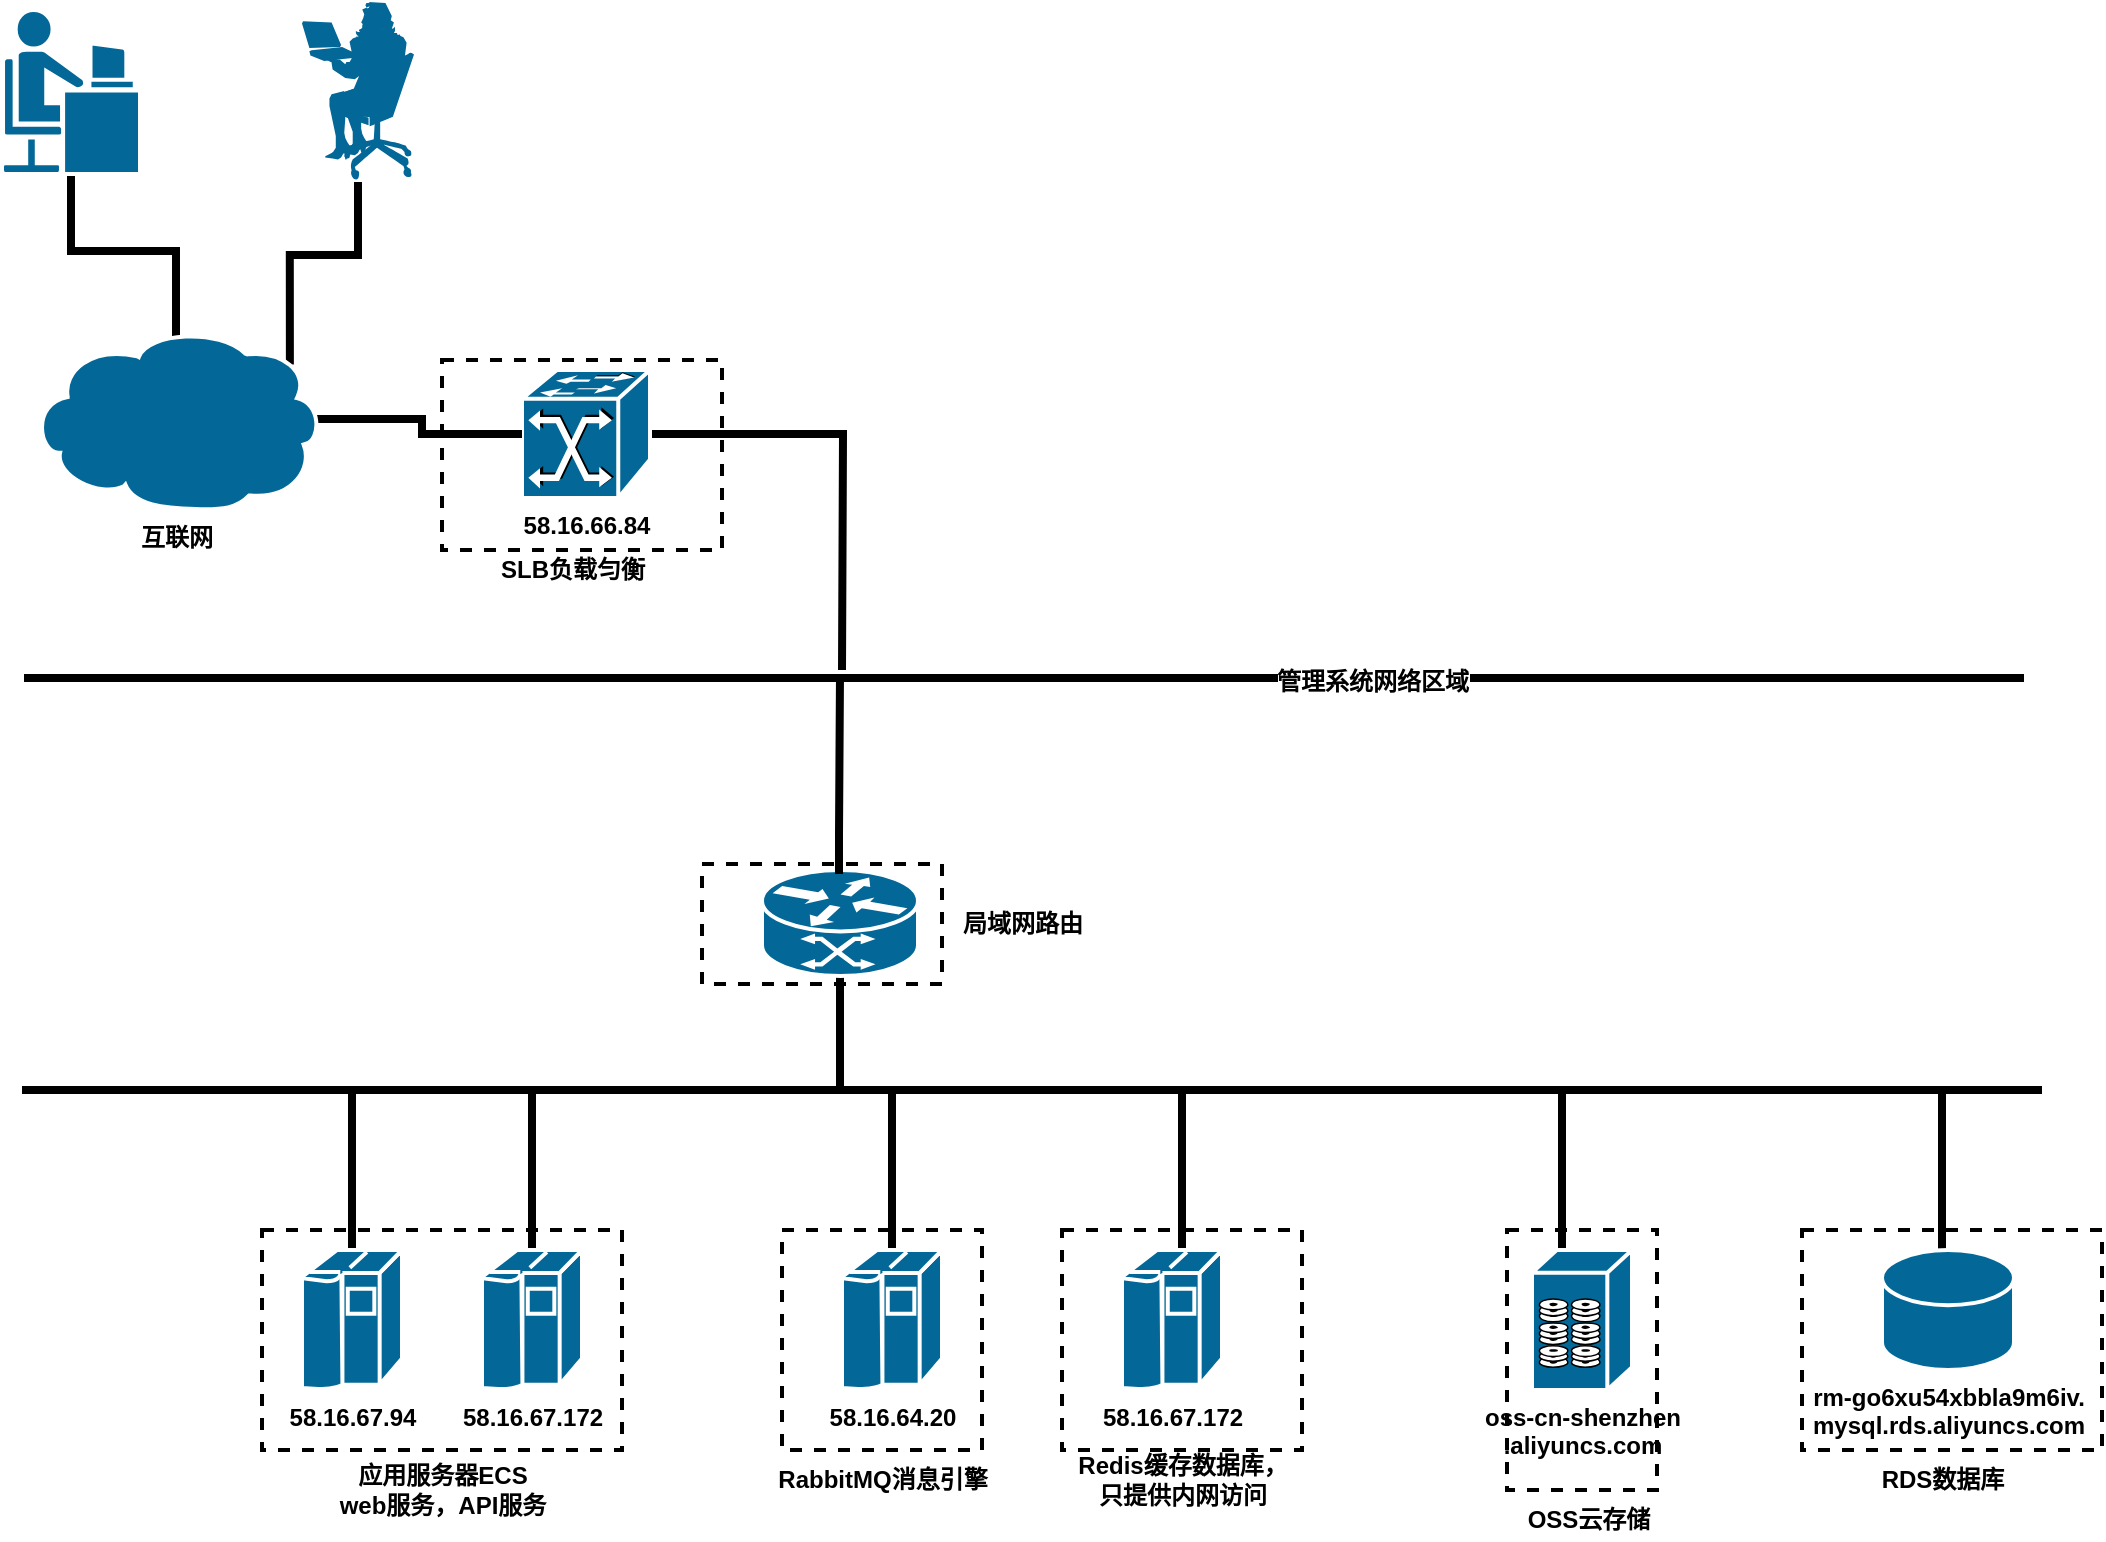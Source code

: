<mxfile version="12.9.0" type="github"><diagram name="Page-1" id="822b0af5-4adb-64df-f703-e8dfc1f81529"><mxGraphModel dx="1279" dy="1915" grid="1" gridSize="10" guides="1" tooltips="1" connect="1" arrows="1" fold="1" page="1" pageScale="1" pageWidth="1100" pageHeight="850" background="#ffffff" math="0" shadow="0"><root><mxCell id="0"/><mxCell id="1" parent="0"/><mxCell id="QJb0ZczrEnW7nAywusUt-61" value="" style="rounded=0;whiteSpace=wrap;html=1;dashed=1;strokeWidth=2;" vertex="1" parent="1"><mxGeometry x="380" y="87" width="120" height="60" as="geometry"/></mxCell><mxCell id="QJb0ZczrEnW7nAywusUt-54" value="" style="rounded=0;whiteSpace=wrap;html=1;dashed=1;strokeWidth=2;fontStyle=1" vertex="1" parent="1"><mxGeometry x="250" y="-165" width="140" height="95" as="geometry"/></mxCell><mxCell id="QJb0ZczrEnW7nAywusUt-44" value="" style="rounded=0;whiteSpace=wrap;html=1;dashed=1;strokeWidth=2;fontStyle=1" vertex="1" parent="1"><mxGeometry x="560" y="270" width="120" height="110" as="geometry"/></mxCell><mxCell id="QJb0ZczrEnW7nAywusUt-42" value="" style="rounded=0;whiteSpace=wrap;html=1;dashed=1;strokeWidth=2;fontStyle=1" vertex="1" parent="1"><mxGeometry x="930" y="270" width="150" height="110" as="geometry"/></mxCell><mxCell id="QJb0ZczrEnW7nAywusUt-38" value="" style="rounded=0;whiteSpace=wrap;html=1;dashed=1;strokeWidth=2;fontStyle=1" vertex="1" parent="1"><mxGeometry x="420" y="270" width="100" height="110" as="geometry"/></mxCell><mxCell id="QJb0ZczrEnW7nAywusUt-35" value="" style="rounded=0;whiteSpace=wrap;html=1;dashed=1;strokeWidth=2;fontStyle=1" vertex="1" parent="1"><mxGeometry x="782.5" y="270" width="75" height="130" as="geometry"/></mxCell><mxCell id="QJb0ZczrEnW7nAywusUt-32" value="" style="rounded=0;whiteSpace=wrap;html=1;dashed=1;strokeWidth=2;fontStyle=1" vertex="1" parent="1"><mxGeometry x="160" y="270" width="180" height="110" as="geometry"/></mxCell><mxCell id="QJb0ZczrEnW7nAywusUt-4" value="" style="endArrow=none;html=1;strokeWidth=4;edgeStyle=orthogonalEdgeStyle;fontStyle=1" edge="1" parent="1"><mxGeometry width="50" height="50" relative="1" as="geometry"><mxPoint x="40" y="200" as="sourcePoint"/><mxPoint x="1050" y="200" as="targetPoint"/></mxGeometry></mxCell><mxCell id="QJb0ZczrEnW7nAywusUt-7" style="edgeStyle=orthogonalEdgeStyle;rounded=0;orthogonalLoop=1;jettySize=auto;html=1;exitX=0.5;exitY=1;exitDx=0;exitDy=0;exitPerimeter=0;strokeWidth=4;endArrow=none;endFill=0;fontStyle=1" edge="1" parent="1" source="QJb0ZczrEnW7nAywusUt-6"><mxGeometry relative="1" as="geometry"><mxPoint x="449" y="200" as="targetPoint"/></mxGeometry></mxCell><mxCell id="QJb0ZczrEnW7nAywusUt-6" value="" style="shape=mxgraph.cisco.routers.atm_router;html=1;pointerEvents=1;dashed=0;fillColor=#036897;strokeColor=#ffffff;strokeWidth=2;verticalLabelPosition=bottom;verticalAlign=top;align=center;outlineConnect=0;fontStyle=1" vertex="1" parent="1"><mxGeometry x="410" y="90" width="78" height="53" as="geometry"/></mxCell><mxCell id="QJb0ZczrEnW7nAywusUt-14" style="edgeStyle=orthogonalEdgeStyle;rounded=0;orthogonalLoop=1;jettySize=auto;html=1;endArrow=none;endFill=0;strokeWidth=4;exitX=0.5;exitY=0;exitDx=0;exitDy=0;exitPerimeter=0;fontStyle=1" edge="1" parent="1" source="QJb0ZczrEnW7nAywusUt-8"><mxGeometry relative="1" as="geometry"><mxPoint x="205" y="200" as="targetPoint"/><mxPoint x="205" y="280" as="sourcePoint"/></mxGeometry></mxCell><mxCell id="QJb0ZczrEnW7nAywusUt-8" value="58.16.67.94" style="shape=mxgraph.cisco.computers_and_peripherals.ibm_mainframe;html=1;pointerEvents=1;dashed=0;fillColor=#036897;strokeColor=#ffffff;strokeWidth=2;verticalLabelPosition=bottom;verticalAlign=top;align=center;outlineConnect=0;fontStyle=1" vertex="1" parent="1"><mxGeometry x="180" y="280" width="50" height="70" as="geometry"/></mxCell><mxCell id="QJb0ZczrEnW7nAywusUt-22" style="edgeStyle=orthogonalEdgeStyle;rounded=0;orthogonalLoop=1;jettySize=auto;html=1;endArrow=none;endFill=0;strokeWidth=4;exitX=0.5;exitY=0;exitDx=0;exitDy=0;exitPerimeter=0;fontStyle=1" edge="1" parent="1" source="QJb0ZczrEnW7nAywusUt-23"><mxGeometry relative="1" as="geometry"><mxPoint x="295" y="200" as="targetPoint"/><mxPoint x="295" y="280" as="sourcePoint"/></mxGeometry></mxCell><mxCell id="QJb0ZczrEnW7nAywusUt-23" value="58.16.67.172" style="shape=mxgraph.cisco.computers_and_peripherals.ibm_mainframe;html=1;pointerEvents=1;dashed=0;fillColor=#036897;strokeColor=#ffffff;strokeWidth=2;verticalLabelPosition=bottom;verticalAlign=top;align=center;outlineConnect=0;fontStyle=1" vertex="1" parent="1"><mxGeometry x="270" y="280" width="50" height="70" as="geometry"/></mxCell><mxCell id="QJb0ZczrEnW7nAywusUt-24" style="edgeStyle=orthogonalEdgeStyle;rounded=0;orthogonalLoop=1;jettySize=auto;html=1;endArrow=none;endFill=0;strokeWidth=4;exitX=0.5;exitY=0;exitDx=0;exitDy=0;exitPerimeter=0;fontStyle=1" edge="1" parent="1" source="QJb0ZczrEnW7nAywusUt-25"><mxGeometry relative="1" as="geometry"><mxPoint x="475" y="200" as="targetPoint"/><mxPoint x="475" y="280" as="sourcePoint"/></mxGeometry></mxCell><mxCell id="QJb0ZczrEnW7nAywusUt-25" value="58.16.64.20" style="shape=mxgraph.cisco.computers_and_peripherals.ibm_mainframe;html=1;pointerEvents=1;dashed=0;fillColor=#036897;strokeColor=#ffffff;strokeWidth=2;verticalLabelPosition=bottom;verticalAlign=top;align=center;outlineConnect=0;fontStyle=1" vertex="1" parent="1"><mxGeometry x="450" y="280" width="50" height="70" as="geometry"/></mxCell><mxCell id="QJb0ZczrEnW7nAywusUt-26" style="edgeStyle=orthogonalEdgeStyle;rounded=0;orthogonalLoop=1;jettySize=auto;html=1;endArrow=none;endFill=0;strokeWidth=4;exitX=0.5;exitY=0;exitDx=0;exitDy=0;exitPerimeter=0;fontStyle=1" edge="1" parent="1"><mxGeometry relative="1" as="geometry"><mxPoint x="620" y="200" as="targetPoint"/><mxPoint x="620" y="280" as="sourcePoint"/></mxGeometry></mxCell><mxCell id="QJb0ZczrEnW7nAywusUt-27" value="58.16.67.172" style="shape=mxgraph.cisco.computers_and_peripherals.ibm_mainframe;html=1;pointerEvents=1;dashed=0;fillColor=#036897;strokeColor=#ffffff;strokeWidth=2;verticalLabelPosition=bottom;verticalAlign=top;align=center;outlineConnect=0;fontStyle=1" vertex="1" parent="1"><mxGeometry x="590" y="280" width="50" height="70" as="geometry"/></mxCell><mxCell id="QJb0ZczrEnW7nAywusUt-28" style="edgeStyle=orthogonalEdgeStyle;rounded=0;orthogonalLoop=1;jettySize=auto;html=1;endArrow=none;endFill=0;strokeWidth=4;exitX=0.5;exitY=0;exitDx=0;exitDy=0;exitPerimeter=0;fontStyle=1" edge="1" parent="1"><mxGeometry relative="1" as="geometry"><mxPoint x="810" y="200" as="targetPoint"/><mxPoint x="810" y="280" as="sourcePoint"/></mxGeometry></mxCell><mxCell id="QJb0ZczrEnW7nAywusUt-30" style="edgeStyle=orthogonalEdgeStyle;rounded=0;orthogonalLoop=1;jettySize=auto;html=1;endArrow=none;endFill=0;strokeWidth=4;exitX=0.5;exitY=0;exitDx=0;exitDy=0;exitPerimeter=0;fontStyle=1" edge="1" parent="1"><mxGeometry relative="1" as="geometry"><mxPoint x="1000" y="200" as="targetPoint"/><mxPoint x="1000" y="280" as="sourcePoint"/><Array as="points"><mxPoint x="1000" y="240"/><mxPoint x="1000" y="240"/></Array></mxGeometry></mxCell><mxCell id="QJb0ZczrEnW7nAywusUt-33" value="应用服务器ECS&lt;br&gt;web服务，API服务" style="text;html=1;align=center;verticalAlign=middle;resizable=0;points=[];autosize=1;fontStyle=1" vertex="1" parent="1"><mxGeometry x="190" y="385" width="120" height="30" as="geometry"/></mxCell><mxCell id="QJb0ZczrEnW7nAywusUt-34" value="oss-cn-shenzhen&lt;br&gt;.aliyuncs.com" style="shape=mxgraph.cisco.storage.fibre_channel_disk_subsystem;html=1;pointerEvents=1;dashed=0;fillColor=#036897;strokeColor=#ffffff;strokeWidth=2;verticalLabelPosition=bottom;verticalAlign=top;align=center;outlineConnect=0;fontStyle=1" vertex="1" parent="1"><mxGeometry x="795" y="280" width="50" height="70" as="geometry"/></mxCell><mxCell id="QJb0ZczrEnW7nAywusUt-37" value="OSS云存储" style="text;html=1;align=center;verticalAlign=middle;resizable=0;points=[];autosize=1;fontStyle=1" vertex="1" parent="1"><mxGeometry x="782.5" y="405" width="80" height="20" as="geometry"/></mxCell><mxCell id="QJb0ZczrEnW7nAywusUt-40" value="RabbitMQ消息引擎" style="text;html=1;align=center;verticalAlign=middle;resizable=0;points=[];autosize=1;fontStyle=1" vertex="1" parent="1"><mxGeometry x="410" y="385" width="120" height="20" as="geometry"/></mxCell><mxCell id="QJb0ZczrEnW7nAywusUt-41" value="&lt;div&gt;rm-go6xu54xbbla9m6iv.&lt;/div&gt;&lt;div&gt;mysql.rds.aliyuncs.com&lt;/div&gt;&lt;div&gt;&lt;br&gt;&lt;/div&gt;" style="shape=mxgraph.cisco.storage.relational_database;html=1;pointerEvents=1;dashed=0;fillColor=#036897;strokeColor=#ffffff;strokeWidth=2;verticalLabelPosition=bottom;verticalAlign=top;align=center;outlineConnect=0;fontStyle=1" vertex="1" parent="1"><mxGeometry x="970" y="280" width="66" height="60" as="geometry"/></mxCell><mxCell id="QJb0ZczrEnW7nAywusUt-43" value="RDS数据库" style="text;html=1;align=center;verticalAlign=middle;resizable=0;points=[];autosize=1;fontStyle=1" vertex="1" parent="1"><mxGeometry x="960" y="385" width="80" height="20" as="geometry"/></mxCell><mxCell id="QJb0ZczrEnW7nAywusUt-45" value="Redis缓存数据库，&lt;br&gt;只提供内网访问" style="text;html=1;align=center;verticalAlign=middle;resizable=0;points=[];autosize=1;fontStyle=1" vertex="1" parent="1"><mxGeometry x="560" y="380" width="120" height="30" as="geometry"/></mxCell><mxCell id="QJb0ZczrEnW7nAywusUt-46" value="" style="endArrow=none;html=1;strokeWidth=4;fontStyle=1" edge="1" parent="1"><mxGeometry width="50" height="50" relative="1" as="geometry"><mxPoint x="41" y="-6" as="sourcePoint"/><mxPoint x="1041" y="-6" as="targetPoint"/></mxGeometry></mxCell><mxCell id="QJb0ZczrEnW7nAywusUt-58" value="管理系统网络区域" style="text;html=1;align=center;verticalAlign=middle;resizable=0;points=[];labelBackgroundColor=#ffffff;fontStyle=1" vertex="1" connectable="0" parent="QJb0ZczrEnW7nAywusUt-46"><mxGeometry x="0.348" y="-2" relative="1" as="geometry"><mxPoint as="offset"/></mxGeometry></mxCell><mxCell id="QJb0ZczrEnW7nAywusUt-48" style="edgeStyle=orthogonalEdgeStyle;rounded=0;orthogonalLoop=1;jettySize=auto;html=1;endArrow=none;endFill=0;strokeWidth=4;exitX=0.5;exitY=0;exitDx=0;exitDy=0;exitPerimeter=0;fontStyle=1" edge="1" parent="1"><mxGeometry relative="1" as="geometry"><mxPoint x="449" y="-8" as="targetPoint"/><mxPoint x="448.5" y="92" as="sourcePoint"/><Array as="points"><mxPoint x="449" y="72"/><mxPoint x="449" y="72"/></Array></mxGeometry></mxCell><mxCell id="QJb0ZczrEnW7nAywusUt-52" style="edgeStyle=orthogonalEdgeStyle;rounded=0;orthogonalLoop=1;jettySize=auto;html=1;exitX=1;exitY=0.5;exitDx=0;exitDy=0;exitPerimeter=0;endArrow=none;endFill=0;strokeWidth=4;fontStyle=1" edge="1" parent="1" source="QJb0ZczrEnW7nAywusUt-51"><mxGeometry relative="1" as="geometry"><mxPoint x="450" y="-10" as="targetPoint"/></mxGeometry></mxCell><mxCell id="QJb0ZczrEnW7nAywusUt-51" value="58.16.66.84" style="shape=mxgraph.cisco.switches.atm_fast_gigabit_etherswitch;html=1;pointerEvents=1;dashed=0;fillColor=#036897;strokeColor=#ffffff;strokeWidth=2;verticalLabelPosition=bottom;verticalAlign=top;align=center;outlineConnect=0;fontStyle=1" vertex="1" parent="1"><mxGeometry x="290" y="-160" width="64" height="64" as="geometry"/></mxCell><mxCell id="QJb0ZczrEnW7nAywusUt-56" style="edgeStyle=orthogonalEdgeStyle;rounded=0;orthogonalLoop=1;jettySize=auto;html=1;exitX=0.98;exitY=0.5;exitDx=0;exitDy=0;exitPerimeter=0;entryX=0;entryY=0.5;entryDx=0;entryDy=0;entryPerimeter=0;endArrow=none;endFill=0;strokeWidth=4;fontStyle=1" edge="1" parent="1" source="QJb0ZczrEnW7nAywusUt-53" target="QJb0ZczrEnW7nAywusUt-51"><mxGeometry relative="1" as="geometry"/></mxCell><mxCell id="QJb0ZczrEnW7nAywusUt-64" style="edgeStyle=orthogonalEdgeStyle;rounded=0;orthogonalLoop=1;jettySize=auto;html=1;exitX=0.5;exitY=0.05;exitDx=0;exitDy=0;exitPerimeter=0;endArrow=none;endFill=0;strokeWidth=4;" edge="1" parent="1" source="QJb0ZczrEnW7nAywusUt-53" target="QJb0ZczrEnW7nAywusUt-62"><mxGeometry relative="1" as="geometry"/></mxCell><mxCell id="QJb0ZczrEnW7nAywusUt-65" style="edgeStyle=orthogonalEdgeStyle;rounded=0;orthogonalLoop=1;jettySize=auto;html=1;exitX=0.89;exitY=0.2;exitDx=0;exitDy=0;exitPerimeter=0;endArrow=none;endFill=0;strokeWidth=4;" edge="1" parent="1" source="QJb0ZczrEnW7nAywusUt-53" target="QJb0ZczrEnW7nAywusUt-63"><mxGeometry relative="1" as="geometry"/></mxCell><mxCell id="QJb0ZczrEnW7nAywusUt-53" value="互联网" style="shape=mxgraph.cisco.storage.cloud;html=1;pointerEvents=1;dashed=0;fillColor=#036897;strokeColor=#ffffff;strokeWidth=2;verticalLabelPosition=bottom;verticalAlign=top;align=center;outlineConnect=0;fontStyle=1" vertex="1" parent="1"><mxGeometry x="44" y="-181" width="146" height="91" as="geometry"/></mxCell><mxCell id="QJb0ZczrEnW7nAywusUt-55" value="SLB负载匀衡" style="text;html=1;align=center;verticalAlign=middle;resizable=0;points=[];autosize=1;fontStyle=1" vertex="1" parent="1"><mxGeometry x="270" y="-70" width="90" height="20" as="geometry"/></mxCell><mxCell id="QJb0ZczrEnW7nAywusUt-59" value="&lt;span style=&quot;font-weight: 700&quot;&gt;局域网路由&lt;/span&gt;" style="text;html=1;align=center;verticalAlign=middle;resizable=0;points=[];autosize=1;" vertex="1" parent="1"><mxGeometry x="500" y="107" width="80" height="20" as="geometry"/></mxCell><mxCell id="QJb0ZczrEnW7nAywusUt-62" value="" style="shape=mxgraph.cisco.people.androgenous_person;html=1;pointerEvents=1;dashed=0;fillColor=#036897;strokeColor=#ffffff;strokeWidth=2;verticalLabelPosition=bottom;verticalAlign=top;align=center;outlineConnect=0;" vertex="1" parent="1"><mxGeometry x="30" y="-340" width="69" height="82" as="geometry"/></mxCell><mxCell id="QJb0ZczrEnW7nAywusUt-63" value="" style="shape=mxgraph.cisco.people.sitting_woman;html=1;pointerEvents=1;dashed=0;fillColor=#036897;strokeColor=#ffffff;strokeWidth=2;verticalLabelPosition=bottom;verticalAlign=top;align=center;outlineConnect=0;" vertex="1" parent="1"><mxGeometry x="180" y="-344" width="56" height="90" as="geometry"/></mxCell></root></mxGraphModel></diagram></mxfile>